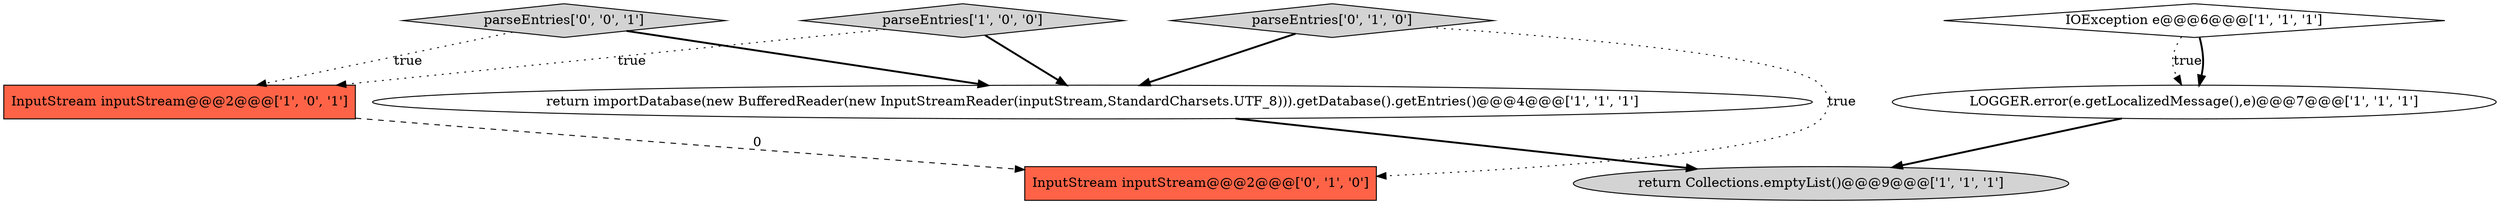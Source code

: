 digraph {
7 [style = filled, label = "parseEntries['0', '1', '0']", fillcolor = lightgray, shape = diamond image = "AAA0AAABBB2BBB"];
5 [style = filled, label = "InputStream inputStream@@@2@@@['1', '0', '1']", fillcolor = tomato, shape = box image = "AAA0AAABBB1BBB"];
6 [style = filled, label = "InputStream inputStream@@@2@@@['0', '1', '0']", fillcolor = tomato, shape = box image = "AAA1AAABBB2BBB"];
2 [style = filled, label = "return Collections.emptyList()@@@9@@@['1', '1', '1']", fillcolor = lightgray, shape = ellipse image = "AAA0AAABBB1BBB"];
3 [style = filled, label = "IOException e@@@6@@@['1', '1', '1']", fillcolor = white, shape = diamond image = "AAA0AAABBB1BBB"];
1 [style = filled, label = "LOGGER.error(e.getLocalizedMessage(),e)@@@7@@@['1', '1', '1']", fillcolor = white, shape = ellipse image = "AAA0AAABBB1BBB"];
0 [style = filled, label = "parseEntries['1', '0', '0']", fillcolor = lightgray, shape = diamond image = "AAA0AAABBB1BBB"];
8 [style = filled, label = "parseEntries['0', '0', '1']", fillcolor = lightgray, shape = diamond image = "AAA0AAABBB3BBB"];
4 [style = filled, label = "return importDatabase(new BufferedReader(new InputStreamReader(inputStream,StandardCharsets.UTF_8))).getDatabase().getEntries()@@@4@@@['1', '1', '1']", fillcolor = white, shape = ellipse image = "AAA0AAABBB1BBB"];
0->4 [style = bold, label=""];
7->4 [style = bold, label=""];
5->6 [style = dashed, label="0"];
8->4 [style = bold, label=""];
1->2 [style = bold, label=""];
3->1 [style = dotted, label="true"];
3->1 [style = bold, label=""];
4->2 [style = bold, label=""];
0->5 [style = dotted, label="true"];
8->5 [style = dotted, label="true"];
7->6 [style = dotted, label="true"];
}
